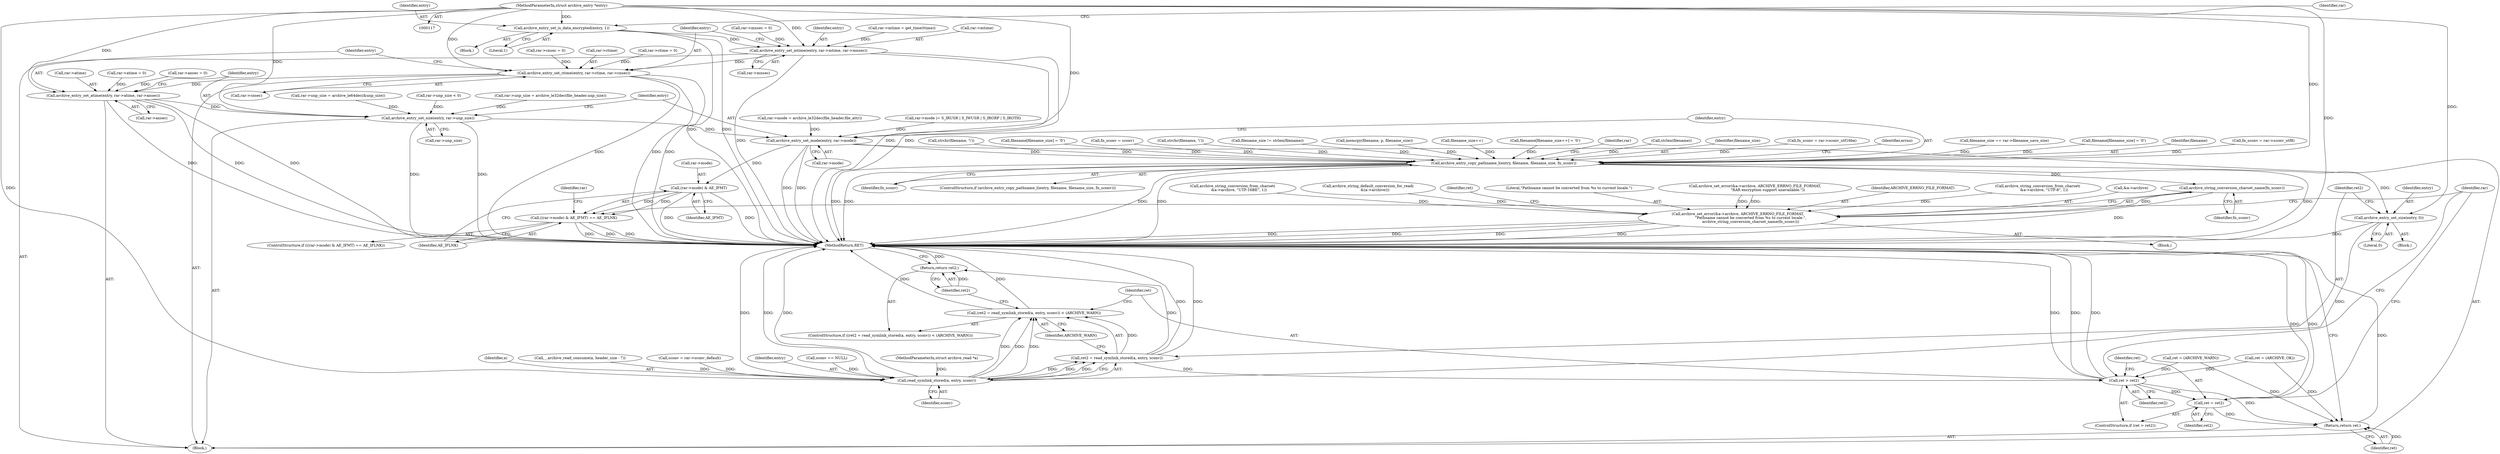 digraph "0_libarchive_bfcfe6f04ed20db2504db8a254d1f40a1d84eb28_0@API" {
"1000463" [label="(Call,archive_entry_set_is_data_encrypted(entry, 1))"];
"1000119" [label="(MethodParameterIn,struct archive_entry *entry)"];
"1001639" [label="(Call,archive_entry_set_mtime(entry, rar->mtime, rar->mnsec))"];
"1001647" [label="(Call,archive_entry_set_ctime(entry, rar->ctime, rar->cnsec))"];
"1001655" [label="(Call,archive_entry_set_atime(entry, rar->atime, rar->ansec))"];
"1001663" [label="(Call,archive_entry_set_size(entry, rar->unp_size))"];
"1001668" [label="(Call,archive_entry_set_mode(entry, rar->mode))"];
"1001674" [label="(Call,archive_entry_copy_pathname_l(entry, filename, filename_size, fn_sconv))"];
"1001701" [label="(Call,archive_string_conversion_charset_name(fn_sconv))"];
"1001694" [label="(Call,archive_set_error(&a->archive, ARCHIVE_ERRNO_FILE_FORMAT,\n                      \"Pathname cannot be converted from %s to current locale.\",\n                      archive_string_conversion_charset_name(fn_sconv)))"];
"1001720" [label="(Call,archive_entry_set_size(entry, 0))"];
"1001727" [label="(Call,read_symlink_stored(a, entry, sconv))"];
"1001724" [label="(Call,(ret2 = read_symlink_stored(a, entry, sconv)) < (ARCHIVE_WARN))"];
"1001725" [label="(Call,ret2 = read_symlink_stored(a, entry, sconv))"];
"1001732" [label="(Return,return ret2;)"];
"1001735" [label="(Call,ret > ret2)"];
"1001738" [label="(Call,ret = ret2)"];
"1001752" [label="(Return,return ret;)"];
"1001708" [label="(Call,(rar->mode) & AE_IFMT)"];
"1001707" [label="(Call,((rar->mode) & AE_IFMT) == AE_IFLNK)"];
"1001737" [label="(Identifier,ret2)"];
"1001657" [label="(Call,rar->atime)"];
"1001498" [label="(Call,rar->mode = archive_le32dec(file_header.file_attr))"];
"1001707" [label="(Call,((rar->mode) & AE_IFMT) == AE_IFLNK)"];
"1001067" [label="(Call,strchr(filename, '\\'))"];
"1000717" [label="(Call,filename_size != strlen(filename))"];
"1001652" [label="(Call,rar->cnsec)"];
"1000314" [label="(Call,rar->atime = 0)"];
"1001739" [label="(Identifier,ret)"];
"1001703" [label="(Call,ret = (ARCHIVE_WARN))"];
"1001483" [label="(Call,rar->mode |= S_IRUSR | S_IWUSR | S_IRGRP | S_IROTH)"];
"1001674" [label="(Call,archive_entry_copy_pathname_l(entry, filename, filename_size, fn_sconv))"];
"1000700" [label="(Call,memcpy(filename, p, filename_size))"];
"1001670" [label="(Call,rar->mode)"];
"1000463" [label="(Call,archive_entry_set_is_data_encrypted(entry, 1))"];
"1001720" [label="(Call,archive_entry_set_size(entry, 0))"];
"1001740" [label="(Identifier,ret2)"];
"1000121" [label="(Block,)"];
"1001694" [label="(Call,archive_set_error(&a->archive, ARCHIVE_ERRNO_FILE_FORMAT,\n                      \"Pathname cannot be converted from %s to current locale.\",\n                      archive_string_conversion_charset_name(fn_sconv)))"];
"1001699" [label="(Identifier,ARCHIVE_ERRNO_FILE_FORMAT)"];
"1001664" [label="(Identifier,entry)"];
"1001709" [label="(Call,rar->mode)"];
"1001754" [label="(MethodReturn,RET)"];
"1000944" [label="(Call,filename_size++)"];
"1001735" [label="(Call,ret > ret2)"];
"1001656" [label="(Identifier,entry)"];
"1000442" [label="(Call,rar->mtime = get_time(ttime))"];
"1000522" [label="(Call,rar->unp_size = archive_le64dec(&unp_size))"];
"1001639" [label="(Call,archive_entry_set_mtime(entry, rar->mtime, rar->mnsec))"];
"1000319" [label="(Call,rar->ansec = 0)"];
"1001678" [label="(Identifier,fn_sconv)"];
"1000941" [label="(Call,filename[filename_size++] = '\0')"];
"1001710" [label="(Identifier,rar)"];
"1000743" [label="(Call,strlen(filename))"];
"1001677" [label="(Identifier,filename_size)"];
"1001722" [label="(Literal,0)"];
"1001023" [label="(Call,archive_string_conversion_from_charset(\n           &a->archive, \"UTF-8\", 1))"];
"1000978" [label="(Call,fn_sconv = rar->sconv_utf16be)"];
"1001734" [label="(ControlStructure,if (ret > ret2))"];
"1001706" [label="(ControlStructure,if (((rar->mode) & AE_IFMT) == AE_IFLNK))"];
"1001682" [label="(Identifier,errno)"];
"1001695" [label="(Call,&a->archive)"];
"1001724" [label="(Call,(ret2 = read_symlink_stored(a, entry, sconv)) < (ARCHIVE_WARN))"];
"1001721" [label="(Identifier,entry)"];
"1001663" [label="(Call,archive_entry_set_size(entry, rar->unp_size))"];
"1001704" [label="(Identifier,ret)"];
"1001738" [label="(Call,ret = ret2)"];
"1001723" [label="(ControlStructure,if ((ret2 = read_symlink_stored(a, entry, sconv)) < (ARCHIVE_WARN)))"];
"1001713" [label="(Identifier,AE_IFLNK)"];
"1001665" [label="(Call,rar->unp_size)"];
"1000140" [label="(Call,ret = (ARCHIVE_OK))"];
"1000324" [label="(Call,rar->ctime = 0)"];
"1001655" [label="(Call,archive_entry_set_atime(entry, rar->atime, rar->ansec))"];
"1000554" [label="(Call,rar->unp_size < 0)"];
"1001700" [label="(Literal,\"Pathname cannot be converted from %s to current locale.\")"];
"1001641" [label="(Call,rar->mtime)"];
"1000539" [label="(Call,rar->unp_size = archive_le32dec(file_header.unp_size))"];
"1000118" [label="(MethodParameterIn,struct archive_read *a)"];
"1001708" [label="(Call,(rar->mode) & AE_IFMT)"];
"1001730" [label="(Identifier,sconv)"];
"1001728" [label="(Identifier,a)"];
"1000465" [label="(Literal,1)"];
"1001731" [label="(Identifier,ARCHIVE_WARN)"];
"1000119" [label="(MethodParameterIn,struct archive_entry *entry)"];
"1000468" [label="(Identifier,rar)"];
"1000471" [label="(Call,archive_set_error(&a->archive, ARCHIVE_ERRNO_FILE_FORMAT,\n                      \"RAR encryption support unavailable.\"))"];
"1001084" [label="(Call,filename_size == rar->filename_save_size)"];
"1001644" [label="(Call,rar->mnsec)"];
"1000339" [label="(Call,rar->mnsec = 0)"];
"1001736" [label="(Identifier,ret)"];
"1000947" [label="(Call,filename[filename_size] = '\0')"];
"1001679" [label="(Block,)"];
"1001407" [label="(Call,__archive_read_consume(a, header_size - 7))"];
"1001717" [label="(Identifier,rar)"];
"1001714" [label="(Block,)"];
"1001732" [label="(Return,return ret2;)"];
"1000464" [label="(Identifier,entry)"];
"1001752" [label="(Return,return ret;)"];
"1001753" [label="(Identifier,ret)"];
"1000963" [label="(Call,archive_string_conversion_from_charset(\n           &a->archive, \"UTF-16BE\", 1))"];
"1001676" [label="(Identifier,filename)"];
"1001038" [label="(Call,fn_sconv = rar->sconv_utf8)"];
"1001733" [label="(Identifier,ret2)"];
"1001675" [label="(Identifier,entry)"];
"1000329" [label="(Call,rar->cnsec = 0)"];
"1000183" [label="(Call,sconv = rar->sconv_default)"];
"1000462" [label="(Block,)"];
"1001702" [label="(Identifier,fn_sconv)"];
"1001729" [label="(Identifier,entry)"];
"1001744" [label="(Identifier,rar)"];
"1001047" [label="(Call,strchr(filename, '\\'))"];
"1001725" [label="(Call,ret2 = read_symlink_stored(a, entry, sconv))"];
"1001640" [label="(Identifier,entry)"];
"1001669" [label="(Identifier,entry)"];
"1001727" [label="(Call,read_symlink_stored(a, entry, sconv))"];
"1001668" [label="(Call,archive_entry_set_mode(entry, rar->mode))"];
"1000159" [label="(Call,sconv == NULL)"];
"1001648" [label="(Identifier,entry)"];
"1001712" [label="(Identifier,AE_IFMT)"];
"1001660" [label="(Call,rar->ansec)"];
"1000704" [label="(Call,filename[filename_size] = '\0')"];
"1001647" [label="(Call,archive_entry_set_ctime(entry, rar->ctime, rar->cnsec))"];
"1001649" [label="(Call,rar->ctime)"];
"1001060" [label="(Call,fn_sconv = sconv)"];
"1000173" [label="(Call,archive_string_default_conversion_for_read(\n            &(a->archive)))"];
"1001701" [label="(Call,archive_string_conversion_charset_name(fn_sconv))"];
"1001726" [label="(Identifier,ret2)"];
"1001673" [label="(ControlStructure,if (archive_entry_copy_pathname_l(entry, filename, filename_size, fn_sconv)))"];
"1000463" -> "1000462"  [label="AST: "];
"1000463" -> "1000465"  [label="CFG: "];
"1000464" -> "1000463"  [label="AST: "];
"1000465" -> "1000463"  [label="AST: "];
"1000468" -> "1000463"  [label="CFG: "];
"1000463" -> "1001754"  [label="DDG: "];
"1000463" -> "1001754"  [label="DDG: "];
"1000119" -> "1000463"  [label="DDG: "];
"1000463" -> "1001639"  [label="DDG: "];
"1000119" -> "1000117"  [label="AST: "];
"1000119" -> "1001754"  [label="DDG: "];
"1000119" -> "1001639"  [label="DDG: "];
"1000119" -> "1001647"  [label="DDG: "];
"1000119" -> "1001655"  [label="DDG: "];
"1000119" -> "1001663"  [label="DDG: "];
"1000119" -> "1001668"  [label="DDG: "];
"1000119" -> "1001674"  [label="DDG: "];
"1000119" -> "1001720"  [label="DDG: "];
"1000119" -> "1001727"  [label="DDG: "];
"1001639" -> "1000121"  [label="AST: "];
"1001639" -> "1001644"  [label="CFG: "];
"1001640" -> "1001639"  [label="AST: "];
"1001641" -> "1001639"  [label="AST: "];
"1001644" -> "1001639"  [label="AST: "];
"1001648" -> "1001639"  [label="CFG: "];
"1001639" -> "1001754"  [label="DDG: "];
"1001639" -> "1001754"  [label="DDG: "];
"1001639" -> "1001754"  [label="DDG: "];
"1000442" -> "1001639"  [label="DDG: "];
"1000339" -> "1001639"  [label="DDG: "];
"1001639" -> "1001647"  [label="DDG: "];
"1001647" -> "1000121"  [label="AST: "];
"1001647" -> "1001652"  [label="CFG: "];
"1001648" -> "1001647"  [label="AST: "];
"1001649" -> "1001647"  [label="AST: "];
"1001652" -> "1001647"  [label="AST: "];
"1001656" -> "1001647"  [label="CFG: "];
"1001647" -> "1001754"  [label="DDG: "];
"1001647" -> "1001754"  [label="DDG: "];
"1001647" -> "1001754"  [label="DDG: "];
"1000324" -> "1001647"  [label="DDG: "];
"1000329" -> "1001647"  [label="DDG: "];
"1001647" -> "1001655"  [label="DDG: "];
"1001655" -> "1000121"  [label="AST: "];
"1001655" -> "1001660"  [label="CFG: "];
"1001656" -> "1001655"  [label="AST: "];
"1001657" -> "1001655"  [label="AST: "];
"1001660" -> "1001655"  [label="AST: "];
"1001664" -> "1001655"  [label="CFG: "];
"1001655" -> "1001754"  [label="DDG: "];
"1001655" -> "1001754"  [label="DDG: "];
"1001655" -> "1001754"  [label="DDG: "];
"1000314" -> "1001655"  [label="DDG: "];
"1000319" -> "1001655"  [label="DDG: "];
"1001655" -> "1001663"  [label="DDG: "];
"1001663" -> "1000121"  [label="AST: "];
"1001663" -> "1001665"  [label="CFG: "];
"1001664" -> "1001663"  [label="AST: "];
"1001665" -> "1001663"  [label="AST: "];
"1001669" -> "1001663"  [label="CFG: "];
"1001663" -> "1001754"  [label="DDG: "];
"1001663" -> "1001754"  [label="DDG: "];
"1000539" -> "1001663"  [label="DDG: "];
"1000554" -> "1001663"  [label="DDG: "];
"1000522" -> "1001663"  [label="DDG: "];
"1001663" -> "1001668"  [label="DDG: "];
"1001668" -> "1000121"  [label="AST: "];
"1001668" -> "1001670"  [label="CFG: "];
"1001669" -> "1001668"  [label="AST: "];
"1001670" -> "1001668"  [label="AST: "];
"1001675" -> "1001668"  [label="CFG: "];
"1001668" -> "1001754"  [label="DDG: "];
"1001668" -> "1001754"  [label="DDG: "];
"1001498" -> "1001668"  [label="DDG: "];
"1001483" -> "1001668"  [label="DDG: "];
"1001668" -> "1001674"  [label="DDG: "];
"1001668" -> "1001708"  [label="DDG: "];
"1001674" -> "1001673"  [label="AST: "];
"1001674" -> "1001678"  [label="CFG: "];
"1001675" -> "1001674"  [label="AST: "];
"1001676" -> "1001674"  [label="AST: "];
"1001677" -> "1001674"  [label="AST: "];
"1001678" -> "1001674"  [label="AST: "];
"1001682" -> "1001674"  [label="CFG: "];
"1001710" -> "1001674"  [label="CFG: "];
"1001674" -> "1001754"  [label="DDG: "];
"1001674" -> "1001754"  [label="DDG: "];
"1001674" -> "1001754"  [label="DDG: "];
"1001674" -> "1001754"  [label="DDG: "];
"1001674" -> "1001754"  [label="DDG: "];
"1000941" -> "1001674"  [label="DDG: "];
"1001047" -> "1001674"  [label="DDG: "];
"1000947" -> "1001674"  [label="DDG: "];
"1000704" -> "1001674"  [label="DDG: "];
"1001067" -> "1001674"  [label="DDG: "];
"1000743" -> "1001674"  [label="DDG: "];
"1000944" -> "1001674"  [label="DDG: "];
"1001084" -> "1001674"  [label="DDG: "];
"1000717" -> "1001674"  [label="DDG: "];
"1000700" -> "1001674"  [label="DDG: "];
"1001060" -> "1001674"  [label="DDG: "];
"1000978" -> "1001674"  [label="DDG: "];
"1001038" -> "1001674"  [label="DDG: "];
"1001674" -> "1001701"  [label="DDG: "];
"1001674" -> "1001720"  [label="DDG: "];
"1001701" -> "1001694"  [label="AST: "];
"1001701" -> "1001702"  [label="CFG: "];
"1001702" -> "1001701"  [label="AST: "];
"1001694" -> "1001701"  [label="CFG: "];
"1001701" -> "1001754"  [label="DDG: "];
"1001701" -> "1001694"  [label="DDG: "];
"1001694" -> "1001679"  [label="AST: "];
"1001695" -> "1001694"  [label="AST: "];
"1001699" -> "1001694"  [label="AST: "];
"1001700" -> "1001694"  [label="AST: "];
"1001704" -> "1001694"  [label="CFG: "];
"1001694" -> "1001754"  [label="DDG: "];
"1001694" -> "1001754"  [label="DDG: "];
"1001694" -> "1001754"  [label="DDG: "];
"1001694" -> "1001754"  [label="DDG: "];
"1001023" -> "1001694"  [label="DDG: "];
"1000471" -> "1001694"  [label="DDG: "];
"1000471" -> "1001694"  [label="DDG: "];
"1000963" -> "1001694"  [label="DDG: "];
"1000173" -> "1001694"  [label="DDG: "];
"1001720" -> "1001714"  [label="AST: "];
"1001720" -> "1001722"  [label="CFG: "];
"1001721" -> "1001720"  [label="AST: "];
"1001722" -> "1001720"  [label="AST: "];
"1001726" -> "1001720"  [label="CFG: "];
"1001720" -> "1001754"  [label="DDG: "];
"1001720" -> "1001727"  [label="DDG: "];
"1001727" -> "1001725"  [label="AST: "];
"1001727" -> "1001730"  [label="CFG: "];
"1001728" -> "1001727"  [label="AST: "];
"1001729" -> "1001727"  [label="AST: "];
"1001730" -> "1001727"  [label="AST: "];
"1001725" -> "1001727"  [label="CFG: "];
"1001727" -> "1001754"  [label="DDG: "];
"1001727" -> "1001754"  [label="DDG: "];
"1001727" -> "1001754"  [label="DDG: "];
"1001727" -> "1001724"  [label="DDG: "];
"1001727" -> "1001724"  [label="DDG: "];
"1001727" -> "1001724"  [label="DDG: "];
"1001727" -> "1001725"  [label="DDG: "];
"1001727" -> "1001725"  [label="DDG: "];
"1001727" -> "1001725"  [label="DDG: "];
"1001407" -> "1001727"  [label="DDG: "];
"1000118" -> "1001727"  [label="DDG: "];
"1000159" -> "1001727"  [label="DDG: "];
"1000183" -> "1001727"  [label="DDG: "];
"1001724" -> "1001723"  [label="AST: "];
"1001724" -> "1001731"  [label="CFG: "];
"1001725" -> "1001724"  [label="AST: "];
"1001731" -> "1001724"  [label="AST: "];
"1001733" -> "1001724"  [label="CFG: "];
"1001736" -> "1001724"  [label="CFG: "];
"1001724" -> "1001754"  [label="DDG: "];
"1001724" -> "1001754"  [label="DDG: "];
"1001725" -> "1001724"  [label="DDG: "];
"1001726" -> "1001725"  [label="AST: "];
"1001731" -> "1001725"  [label="CFG: "];
"1001725" -> "1001754"  [label="DDG: "];
"1001725" -> "1001754"  [label="DDG: "];
"1001725" -> "1001732"  [label="DDG: "];
"1001725" -> "1001735"  [label="DDG: "];
"1001732" -> "1001723"  [label="AST: "];
"1001732" -> "1001733"  [label="CFG: "];
"1001733" -> "1001732"  [label="AST: "];
"1001754" -> "1001732"  [label="CFG: "];
"1001732" -> "1001754"  [label="DDG: "];
"1001733" -> "1001732"  [label="DDG: "];
"1001735" -> "1001734"  [label="AST: "];
"1001735" -> "1001737"  [label="CFG: "];
"1001736" -> "1001735"  [label="AST: "];
"1001737" -> "1001735"  [label="AST: "];
"1001739" -> "1001735"  [label="CFG: "];
"1001744" -> "1001735"  [label="CFG: "];
"1001735" -> "1001754"  [label="DDG: "];
"1001735" -> "1001754"  [label="DDG: "];
"1001735" -> "1001754"  [label="DDG: "];
"1000140" -> "1001735"  [label="DDG: "];
"1001703" -> "1001735"  [label="DDG: "];
"1001735" -> "1001738"  [label="DDG: "];
"1001735" -> "1001752"  [label="DDG: "];
"1001738" -> "1001734"  [label="AST: "];
"1001738" -> "1001740"  [label="CFG: "];
"1001739" -> "1001738"  [label="AST: "];
"1001740" -> "1001738"  [label="AST: "];
"1001744" -> "1001738"  [label="CFG: "];
"1001738" -> "1001754"  [label="DDG: "];
"1001738" -> "1001754"  [label="DDG: "];
"1001738" -> "1001752"  [label="DDG: "];
"1001752" -> "1000121"  [label="AST: "];
"1001752" -> "1001753"  [label="CFG: "];
"1001753" -> "1001752"  [label="AST: "];
"1001754" -> "1001752"  [label="CFG: "];
"1001752" -> "1001754"  [label="DDG: "];
"1001753" -> "1001752"  [label="DDG: "];
"1000140" -> "1001752"  [label="DDG: "];
"1001703" -> "1001752"  [label="DDG: "];
"1001708" -> "1001707"  [label="AST: "];
"1001708" -> "1001712"  [label="CFG: "];
"1001709" -> "1001708"  [label="AST: "];
"1001712" -> "1001708"  [label="AST: "];
"1001713" -> "1001708"  [label="CFG: "];
"1001708" -> "1001754"  [label="DDG: "];
"1001708" -> "1001754"  [label="DDG: "];
"1001708" -> "1001707"  [label="DDG: "];
"1001708" -> "1001707"  [label="DDG: "];
"1001707" -> "1001706"  [label="AST: "];
"1001707" -> "1001713"  [label="CFG: "];
"1001713" -> "1001707"  [label="AST: "];
"1001717" -> "1001707"  [label="CFG: "];
"1001744" -> "1001707"  [label="CFG: "];
"1001707" -> "1001754"  [label="DDG: "];
"1001707" -> "1001754"  [label="DDG: "];
"1001707" -> "1001754"  [label="DDG: "];
}
